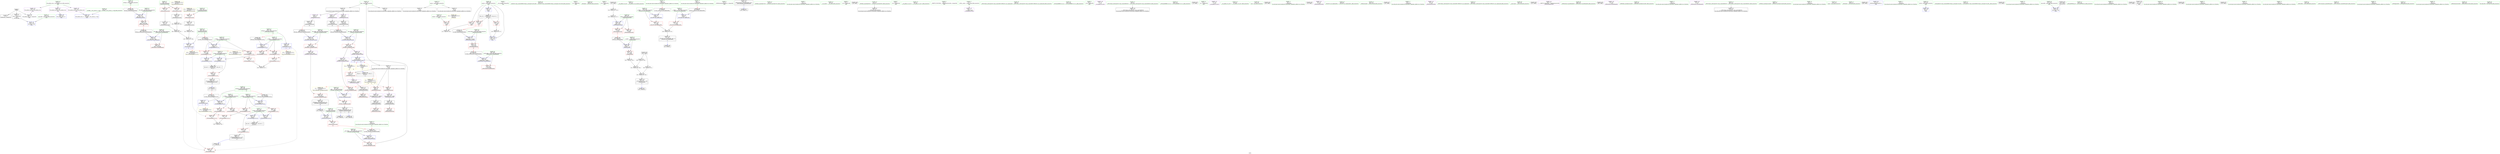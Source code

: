 digraph "SVFG" {
	label="SVFG";

	Node0x55ebca9f4400 [shape=record,color=grey,label="{NodeID: 0\nNullPtr}"];
	Node0x55ebca9f4400 -> Node0x55ebcaa02bc0[style=solid];
	Node0x55ebca9f4400 -> Node0x55ebcaa02cc0[style=solid];
	Node0x55ebca9f4400 -> Node0x55ebcaa08af0[style=solid];
	Node0x55ebcaa33e40 [shape=record,color=black,label="{NodeID: 443\n361 = PHI(196, )\n0th arg _ZN8Solution11printHeaderEi }"];
	Node0x55ebcaa33e40 -> Node0x55ebcaa03e00[style=solid];
	Node0x55ebcaa1fd00 [shape=record,color=yellow,style=double,label="{NodeID: 360\n23V_1 = ENCHI(MR_23V_0)\npts\{181 \}\nFun[_ZN8Solution5solveEi]}"];
	Node0x55ebcaa1fd00 -> Node0x55ebcaa06d20[style=dashed];
	Node0x55ebcaa1fd00 -> Node0x55ebcaa06df0[style=dashed];
	Node0x55ebcaa03100 [shape=record,color=blue,label="{NodeID: 194\n176\<--174\nthis.addr\<--this\n_ZN8Solution5solveEi\n}"];
	Node0x55ebcaa03100 -> Node0x55ebcaa06b80[style=dashed];
	Node0x55ebcaa001d0 [shape=record,color=black,label="{NodeID: 111\n263\<--262\n\<--add.ptr18\n_ZN8Solution5solveEi\n|{<s0>21}}"];
	Node0x55ebcaa001d0:s0 -> Node0x55ebcaa35550[style=solid,color=red];
	Node0x55ebca9fe140 [shape=record,color=green,label="{NodeID: 28\n8\<--11\ninputs\<--inputs_field_insensitive\nGlob }"];
	Node0x55ebca9fe140 -> Node0x55ebcaa02d90[style=solid];
	Node0x55ebca9fe140 -> Node0x55ebcaa02e90[style=solid];
	Node0x55ebcaa06430 [shape=record,color=red,label="{NodeID: 139\n248\<--16\nvtable\<--\n_ZN8Solution5solveEi\n}"];
	Node0x55ebcaa06430 -> Node0x55ebcaa05ce0[style=solid];
	Node0x55ebcaa00bb0 [shape=record,color=green,label="{NodeID: 56\n178\<--179\ncaseid.addr\<--caseid.addr_field_insensitive\n_ZN8Solution5solveEi\n}"];
	Node0x55ebcaa00bb0 -> Node0x55ebcaa06c50[style=solid];
	Node0x55ebcaa00bb0 -> Node0x55ebcaa031d0[style=solid];
	Node0x55ebcaa12e30 [shape=record,color=grey,label="{NodeID: 333\n303 = cmp(300, 302, )\n}"];
	Node0x55ebcaa07af0 [shape=record,color=red,label="{NodeID: 167\n336\<--316\n\<--retval\n_ZSt3minIdERKT_S2_S2_\n}"];
	Node0x55ebcaa07af0 -> Node0x55ebcaa05050[style=solid];
	Node0x55ebcaa024b0 [shape=record,color=green,label="{NodeID: 84\n365\<--366\ncaseid.addr\<--caseid.addr_field_insensitive\n_ZN8Solution11printHeaderEi\n}"];
	Node0x55ebcaa024b0 -> Node0x55ebcaa08240[style=solid];
	Node0x55ebcaa024b0 -> Node0x55ebcaa03ed0[style=solid];
	Node0x55ebca9fc040 [shape=record,color=green,label="{NodeID: 1\n7\<--1\n__dso_handle\<--dummyObj\nGlob }"];
	Node0x55ebcaa33fb0 [shape=record,color=black,label="{NodeID: 444\n362 = PHI(244, )\n1st arg _ZN8Solution11printHeaderEi }"];
	Node0x55ebcaa33fb0 -> Node0x55ebcaa03ed0[style=solid];
	Node0x55ebcaa1fde0 [shape=record,color=yellow,style=double,label="{NodeID: 361\n25V_1 = ENCHI(MR_25V_0)\npts\{183 \}\nFun[_ZN8Solution5solveEi]}"];
	Node0x55ebcaa1fde0 -> Node0x55ebcaa06ec0[style=dashed];
	Node0x55ebcaa031d0 [shape=record,color=blue,label="{NodeID: 195\n178\<--175\ncaseid.addr\<--caseid\n_ZN8Solution5solveEi\n}"];
	Node0x55ebcaa031d0 -> Node0x55ebcaa06c50[style=dashed];
	Node0x55ebcaa002a0 [shape=record,color=black,label="{NodeID: 112\n279\<--278\n\<--vbase.offset.ptr23\n_ZN8Solution5solveEi\n}"];
	Node0x55ebcaa002a0 -> Node0x55ebcaa07470[style=solid];
	Node0x55ebca9fe240 [shape=record,color=green,label="{NodeID: 29\n14\<--18\nlogs\<--logs_field_insensitive\nGlob }"];
	Node0x55ebca9fe240 -> Node0x55ebca9ff480[style=solid];
	Node0x55ebca9fe240 -> Node0x55ebca9ff580[style=solid];
	Node0x55ebca9fe240 -> Node0x55ebca9ff680[style=solid];
	Node0x55ebcaa06500 [shape=record,color=red,label="{NodeID: 140\n258\<--16\nvtable15\<--\n_ZN8Solution5solveEi\n}"];
	Node0x55ebcaa06500 -> Node0x55ebcaa05db0[style=solid];
	Node0x55ebcaa00c80 [shape=record,color=green,label="{NodeID: 57\n180\<--181\nV\<--V_field_insensitive\n_ZN8Solution5solveEi\n}"];
	Node0x55ebcaa00c80 -> Node0x55ebcaa06d20[style=solid];
	Node0x55ebcaa00c80 -> Node0x55ebcaa06df0[style=solid];
	Node0x55ebcaa12fb0 [shape=record,color=grey,label="{NodeID: 334\n151 = cmp(149, 150, )\n}"];
	Node0x55ebcaa07bc0 [shape=record,color=red,label="{NodeID: 168\n326\<--318\n\<--__a.addr\n_ZSt3minIdERKT_S2_S2_\n}"];
	Node0x55ebcaa07bc0 -> Node0x55ebcaa07fd0[style=solid];
	Node0x55ebcaa02580 [shape=record,color=green,label="{NodeID: 85\n372\<--373\n_ZStlsISt11char_traitsIcEERSt13basic_ostreamIcT_ES5_PKc\<--_ZStlsISt11char_traitsIcEERSt13basic_ostreamIcT_ES5_PKc_field_insensitive\n}"];
	Node0x55ebca9fc0d0 [shape=record,color=green,label="{NodeID: 2\n12\<--1\n.str\<--dummyObj\nGlob }"];
	Node0x55ebcaa340f0 [shape=record,color=black,label="{NodeID: 445\n382 = PHI(253, )\n0th arg _ZNKSt8ios_base9precisionEv }"];
	Node0x55ebcaa340f0 -> Node0x55ebcaa0b050[style=solid];
	Node0x55ebcaa032a0 [shape=record,color=blue,label="{NodeID: 196\n184\<--209\ns\<--div\n_ZN8Solution5solveEi\n|{|<s1>14|<s2>15}}"];
	Node0x55ebcaa032a0 -> Node0x55ebcaa07200[style=dashed];
	Node0x55ebcaa032a0:s1 -> Node0x55ebcaa206d0[style=dashed,color=red];
	Node0x55ebcaa032a0:s2 -> Node0x55ebcaa1e6e0[style=dashed,color=red];
	Node0x55ebcaa00370 [shape=record,color=black,label="{NodeID: 113\n282\<--281\n\<--add.ptr25\n_ZN8Solution5solveEi\n|{<s0>24}}"];
	Node0x55ebcaa00370:s0 -> Node0x55ebcaa35550[style=solid,color=red];
	Node0x55ebca9fe340 [shape=record,color=green,label="{NodeID: 30\n33\<--37\nllvm.global_ctors\<--llvm.global_ctors_field_insensitive\nGlob }"];
	Node0x55ebca9fe340 -> Node0x55ebcaa05a10[style=solid];
	Node0x55ebca9fe340 -> Node0x55ebcaa05ae0[style=solid];
	Node0x55ebca9fe340 -> Node0x55ebcaa05be0[style=solid];
	Node0x55ebcaa065d0 [shape=record,color=red,label="{NodeID: 141\n277\<--16\nvtable22\<--\n_ZN8Solution5solveEi\n}"];
	Node0x55ebcaa065d0 -> Node0x55ebcaa05e80[style=solid];
	Node0x55ebcaa00d50 [shape=record,color=green,label="{NodeID: 58\n182\<--183\nD\<--D_field_insensitive\n_ZN8Solution5solveEi\n}"];
	Node0x55ebcaa00d50 -> Node0x55ebcaa06ec0[style=solid];
	Node0x55ebcaa1c330 [shape=record,color=black,label="{NodeID: 335\nMR_38V_3 = PHI(MR_38V_4, MR_38V_2, )\npts\{292 \}\n}"];
	Node0x55ebcaa1c330 -> Node0x55ebcaa07540[style=dashed];
	Node0x55ebcaa07c90 [shape=record,color=red,label="{NodeID: 169\n333\<--318\n\<--__a.addr\n_ZSt3minIdERKT_S2_S2_\n}"];
	Node0x55ebcaa07c90 -> Node0x55ebcaa03c60[style=solid];
	Node0x55ebcaa02680 [shape=record,color=green,label="{NodeID: 86\n376\<--377\n_ZNSolsEi\<--_ZNSolsEi_field_insensitive\n}"];
	Node0x55ebca9fc380 [shape=record,color=green,label="{NodeID: 3\n19\<--1\n.str.3\<--dummyObj\nGlob }"];
	Node0x55ebcaa34230 [shape=record,color=black,label="{NodeID: 446\n339 = PHI(229, )\n0th arg _ZSt8isnormald }"];
	Node0x55ebcaa34230 -> Node0x55ebcaa03d30[style=solid];
	Node0x55ebcaa03370 [shape=record,color=blue,label="{NodeID: 197\n188\<--212\nref.tmp\<--\n_ZN8Solution5solveEi\n|{|<s1>15}}"];
	Node0x55ebcaa03370 -> Node0x55ebcaa07200[style=dashed];
	Node0x55ebcaa03370:s1 -> Node0x55ebcaa1e330[style=dashed,color=red];
	Node0x55ebcaa04f80 [shape=record,color=black,label="{NodeID: 114\n288\<--311\n_ZSt3maxIdERKT_S2_S2__ret\<--\n_ZSt3maxIdERKT_S2_S2_\n|{<s0>15}}"];
	Node0x55ebcaa04f80:s0 -> Node0x55ebcaa34da0[style=solid,color=blue];
	Node0x55ebca9fe440 [shape=record,color=green,label="{NodeID: 31\n38\<--39\n__cxx_global_var_init\<--__cxx_global_var_init_field_insensitive\n}"];
	Node0x55ebcaa066a0 [shape=record,color=red,label="{NodeID: 142\n104\<--98\n\<--__a.addr\n_ZStorSt13_Ios_OpenmodeS_\n}"];
	Node0x55ebcaa066a0 -> Node0x55ebcaa126b0[style=solid];
	Node0x55ebcaa00e20 [shape=record,color=green,label="{NodeID: 59\n184\<--185\ns\<--s_field_insensitive\n_ZN8Solution5solveEi\n|{|<s1>14}}"];
	Node0x55ebcaa00e20 -> Node0x55ebcaa032a0[style=solid];
	Node0x55ebcaa00e20:s1 -> Node0x55ebcaa359f0[style=solid,color=red];
	Node0x55ebcaa1c830 [shape=record,color=black,label="{NodeID: 336\nMR_48V_3 = PHI(MR_48V_4, MR_48V_2, )\npts\{317 \}\n}"];
	Node0x55ebcaa1c830 -> Node0x55ebcaa07af0[style=dashed];
	Node0x55ebcaa07d60 [shape=record,color=red,label="{NodeID: 170\n324\<--320\n\<--__b.addr\n_ZSt3minIdERKT_S2_S2_\n}"];
	Node0x55ebcaa07d60 -> Node0x55ebcaa07f00[style=solid];
	Node0x55ebcaa02780 [shape=record,color=green,label="{NodeID: 87\n383\<--384\nthis.addr\<--this.addr_field_insensitive\n_ZNKSt8ios_base9precisionEv\n}"];
	Node0x55ebcaa02780 -> Node0x55ebcaa08310[style=solid];
	Node0x55ebcaa02780 -> Node0x55ebcaa0b050[style=solid];
	Node0x55ebca9fc410 [shape=record,color=green,label="{NodeID: 4\n21\<--1\n_ZZN8Solution5solveEiE1G\<--dummyObj\nGlob }"];
	Node0x55ebcaa34760 [shape=record,color=black,label="{NodeID: 447\n139 = PHI(170, )\n}"];
	Node0x55ebcaa03440 [shape=record,color=blue,label="{NodeID: 198\n190\<--205\nref.tmp7\<--\n_ZN8Solution5solveEi\n|{|<s1>14|<s2>15}}"];
	Node0x55ebcaa03440 -> Node0x55ebcaa07200[style=dashed];
	Node0x55ebcaa03440:s1 -> Node0x55ebcaa207e0[style=dashed,color=red];
	Node0x55ebcaa03440:s2 -> Node0x55ebcaa1e6e0[style=dashed,color=red];
	Node0x55ebcaa05050 [shape=record,color=black,label="{NodeID: 115\n313\<--336\n_ZSt3minIdERKT_S2_S2__ret\<--\n_ZSt3minIdERKT_S2_S2_\n|{<s0>14}}"];
	Node0x55ebcaa05050:s0 -> Node0x55ebcaa34ba0[style=solid,color=blue];
	Node0x55ebca9fe540 [shape=record,color=green,label="{NodeID: 32\n42\<--43\n_ZNSt8ios_base4InitC1Ev\<--_ZNSt8ios_base4InitC1Ev_field_insensitive\n}"];
	Node0x55ebcaa06770 [shape=record,color=red,label="{NodeID: 143\n105\<--100\n\<--__b.addr\n_ZStorSt13_Ios_OpenmodeS_\n}"];
	Node0x55ebcaa06770 -> Node0x55ebcaa126b0[style=solid];
	Node0x55ebcaa00ef0 [shape=record,color=green,label="{NodeID: 60\n186\<--187\ntheta\<--theta_field_insensitive\n_ZN8Solution5solveEi\n}"];
	Node0x55ebcaa00ef0 -> Node0x55ebcaa06f90[style=solid];
	Node0x55ebcaa00ef0 -> Node0x55ebcaa07060[style=solid];
	Node0x55ebcaa00ef0 -> Node0x55ebcaa03510[style=solid];
	Node0x55ebcaa1cd30 [shape=record,color=black,label="{NodeID: 337\nMR_16V_3 = PHI(MR_16V_4, MR_16V_2, )\npts\{129 \}\n}"];
	Node0x55ebcaa1cd30 -> Node0x55ebcaa06910[style=dashed];
	Node0x55ebcaa1cd30 -> Node0x55ebcaa069e0[style=dashed];
	Node0x55ebcaa1cd30 -> Node0x55ebcaa06ab0[style=dashed];
	Node0x55ebcaa1cd30 -> Node0x55ebcaa03030[style=dashed];
	Node0x55ebcaa07e30 [shape=record,color=red,label="{NodeID: 171\n330\<--320\n\<--__b.addr\n_ZSt3minIdERKT_S2_S2_\n}"];
	Node0x55ebcaa07e30 -> Node0x55ebcaa03b90[style=solid];
	Node0x55ebcaa02850 [shape=record,color=green,label="{NodeID: 88\n393\<--394\nthis.addr\<--this.addr_field_insensitive\n_ZNSt8ios_base9precisionEl\n}"];
	Node0x55ebcaa02850 -> Node0x55ebcaa084b0[style=solid];
	Node0x55ebcaa02850 -> Node0x55ebcaa0b120[style=solid];
	Node0x55ebca9fc4a0 [shape=record,color=green,label="{NodeID: 5\n22\<--1\n\<--dummyObj\nCan only get source location for instruction, argument, global var or function.}"];
	Node0x55ebcaa34990 [shape=record,color=black,label="{NodeID: 448\n82 = PHI(95, )\n}"];
	Node0x55ebcaa03510 [shape=record,color=blue,label="{NodeID: 199\n186\<--226\ntheta\<--div12\n_ZN8Solution5solveEi\n}"];
	Node0x55ebcaa03510 -> Node0x55ebcaa06f90[style=dashed];
	Node0x55ebcaa03510 -> Node0x55ebcaa07060[style=dashed];
	Node0x55ebcaa05120 [shape=record,color=black,label="{NodeID: 116\n338\<--353\n_ZSt8isnormald_ret\<--and1\n_ZSt8isnormald\n|{<s0>17}}"];
	Node0x55ebcaa05120:s0 -> Node0x55ebcaa34f80[style=solid,color=blue];
	Node0x55ebca9fe640 [shape=record,color=green,label="{NodeID: 33\n48\<--49\n__cxa_atexit\<--__cxa_atexit_field_insensitive\n}"];
	Node0x55ebcaa06840 [shape=record,color=red,label="{NodeID: 144\n150\<--126\n\<--totalQ\nmain\n}"];
	Node0x55ebcaa06840 -> Node0x55ebcaa12fb0[style=solid];
	Node0x55ebcaa00fc0 [shape=record,color=green,label="{NodeID: 61\n188\<--189\nref.tmp\<--ref.tmp_field_insensitive\n_ZN8Solution5solveEi\n|{|<s1>15}}"];
	Node0x55ebcaa00fc0 -> Node0x55ebcaa03370[style=solid];
	Node0x55ebcaa00fc0:s1 -> Node0x55ebcaa33af0[style=solid,color=red];
	Node0x55ebcaa1d230 [shape=record,color=black,label="{NodeID: 338\nMR_6V_2 = PHI(MR_6V_3, MR_6V_1, )\npts\{18 \}\n|{<s0>11}}"];
	Node0x55ebcaa1d230:s0 -> Node0x55ebcaa1fa30[style=dashed,color=red];
	Node0x55ebcaa07f00 [shape=record,color=red,label="{NodeID: 172\n325\<--324\n\<--\n_ZSt3minIdERKT_S2_S2_\n}"];
	Node0x55ebcaa07f00 -> Node0x55ebcaa12b30[style=solid];
	Node0x55ebcaa02920 [shape=record,color=green,label="{NodeID: 89\n395\<--396\n__prec.addr\<--__prec.addr_field_insensitive\n_ZNSt8ios_base9precisionEl\n}"];
	Node0x55ebcaa02920 -> Node0x55ebcaa08580[style=solid];
	Node0x55ebcaa02920 -> Node0x55ebcaa0b1f0[style=solid];
	Node0x55ebca9fc530 [shape=record,color=green,label="{NodeID: 6\n23\<--1\n.str.4\<--dummyObj\nGlob }"];
	Node0x55ebcaa34ad0 [shape=record,color=black,label="{NodeID: 449\n68 = PHI()\n}"];
	Node0x55ebcaa035e0 [shape=record,color=blue,label="{NodeID: 200\n192\<--254\np\<--call14\n_ZN8Solution5solveEi\n}"];
	Node0x55ebcaa035e0 -> Node0x55ebcaa07130[style=dashed];
	Node0x55ebcaa051f0 [shape=record,color=black,label="{NodeID: 117\n381\<--388\n_ZNKSt8ios_base9precisionEv_ret\<--\n_ZNKSt8ios_base9precisionEv\n|{<s0>20}}"];
	Node0x55ebcaa051f0:s0 -> Node0x55ebcaa32fb0[style=solid,color=blue];
	Node0x55ebca9fe740 [shape=record,color=green,label="{NodeID: 34\n47\<--53\n_ZNSt8ios_base4InitD1Ev\<--_ZNSt8ios_base4InitD1Ev_field_insensitive\n}"];
	Node0x55ebca9fe740 -> Node0x55ebca9ff780[style=solid];
	Node0x55ebcaa06910 [shape=record,color=red,label="{NodeID: 145\n149\<--128\n\<--caseid\nmain\n}"];
	Node0x55ebcaa06910 -> Node0x55ebcaa12fb0[style=solid];
	Node0x55ebcaa01090 [shape=record,color=green,label="{NodeID: 62\n190\<--191\nref.tmp7\<--ref.tmp7_field_insensitive\n_ZN8Solution5solveEi\n|{|<s1>14}}"];
	Node0x55ebcaa01090 -> Node0x55ebcaa03440[style=solid];
	Node0x55ebcaa01090:s1 -> Node0x55ebcaa358e0[style=solid,color=red];
	Node0x55ebcaa26290 [shape=record,color=yellow,style=double,label="{NodeID: 422\n6V_3 = CSCHI(MR_6V_2)\npts\{18 \}\nCS[]|{<s0>11}}"];
	Node0x55ebcaa26290:s0 -> Node0x55ebcaa1d230[style=dashed,color=blue];
	Node0x55ebcaa07fd0 [shape=record,color=red,label="{NodeID: 173\n327\<--326\n\<--\n_ZSt3minIdERKT_S2_S2_\n}"];
	Node0x55ebcaa07fd0 -> Node0x55ebcaa12b30[style=solid];
	Node0x55ebcaa029f0 [shape=record,color=green,label="{NodeID: 90\n397\<--398\n__old\<--__old_field_insensitive\n_ZNSt8ios_base9precisionEl\n}"];
	Node0x55ebcaa029f0 -> Node0x55ebcaa08650[style=solid];
	Node0x55ebcaa029f0 -> Node0x55ebcaa0b2c0[style=solid];
	Node0x55ebca9fcd70 [shape=record,color=green,label="{NodeID: 7\n25\<--1\n.str.5\<--dummyObj\nGlob }"];
	Node0x55ebcaa34ba0 [shape=record,color=black,label="{NodeID: 450\n214 = PHI(313, )\n|{<s0>15}}"];
	Node0x55ebcaa34ba0:s0 -> Node0x55ebcaa33c30[style=solid,color=red];
	Node0x55ebcaa036b0 [shape=record,color=blue,label="{NodeID: 201\n293\<--289\n__a.addr\<--__a\n_ZSt3maxIdERKT_S2_S2_\n}"];
	Node0x55ebcaa036b0 -> Node0x55ebcaa07610[style=dashed];
	Node0x55ebcaa036b0 -> Node0x55ebcaa076e0[style=dashed];
	Node0x55ebcaa052c0 [shape=record,color=black,label="{NodeID: 118\n390\<--408\n_ZNSt8ios_base9precisionEl_ret\<--\n_ZNSt8ios_base9precisionEl\n|{<s0>21|<s1>24}}"];
	Node0x55ebcaa052c0:s0 -> Node0x55ebcaa33170[style=solid,color=blue];
	Node0x55ebcaa052c0:s1 -> Node0x55ebcaa35160[style=solid,color=blue];
	Node0x55ebca9fe840 [shape=record,color=green,label="{NodeID: 35\n60\<--61\n__cxx_global_var_init.1\<--__cxx_global_var_init.1_field_insensitive\n}"];
	Node0x55ebcaa069e0 [shape=record,color=red,label="{NodeID: 146\n153\<--128\n\<--caseid\nmain\n|{<s0>11}}"];
	Node0x55ebcaa069e0:s0 -> Node0x55ebcaa35410[style=solid,color=red];
	Node0x55ebcaa01160 [shape=record,color=green,label="{NodeID: 63\n192\<--193\np\<--p_field_insensitive\n_ZN8Solution5solveEi\n}"];
	Node0x55ebcaa01160 -> Node0x55ebcaa07130[style=solid];
	Node0x55ebcaa01160 -> Node0x55ebcaa035e0[style=solid];
	Node0x55ebcaa080a0 [shape=record,color=red,label="{NodeID: 174\n343\<--340\n\<--__x.addr\n_ZSt8isnormald\n}"];
	Node0x55ebcaa080a0 -> Node0x55ebcaa12cb0[style=solid];
	Node0x55ebcaa02ac0 [shape=record,color=green,label="{NodeID: 91\n35\<--426\n_GLOBAL__sub_I_Jiyuan_1_0.cpp\<--_GLOBAL__sub_I_Jiyuan_1_0.cpp_field_insensitive\n}"];
	Node0x55ebcaa02ac0 -> Node0x55ebcaa089f0[style=solid];
	Node0x55ebca9fce00 [shape=record,color=green,label="{NodeID: 8\n27\<--1\n__PRETTY_FUNCTION__._ZN8Solution5solveEi\<--dummyObj\nGlob }"];
	Node0x55ebcaa34da0 [shape=record,color=black,label="{NodeID: 451\n217 = PHI(288, )\n}"];
	Node0x55ebcaa34da0 -> Node0x55ebcaa07200[style=solid];
	Node0x55ebcaa03780 [shape=record,color=blue,label="{NodeID: 202\n295\<--290\n__b.addr\<--__b\n_ZSt3maxIdERKT_S2_S2_\n}"];
	Node0x55ebcaa03780 -> Node0x55ebcaa077b0[style=dashed];
	Node0x55ebcaa03780 -> Node0x55ebcaa07880[style=dashed];
	Node0x55ebcaa05390 [shape=record,color=purple,label="{NodeID: 119\n44\<--4\n\<--_ZStL8__ioinit\n__cxx_global_var_init\n}"];
	Node0x55ebca9fe940 [shape=record,color=green,label="{NodeID: 36\n66\<--67\n_ZNSt14basic_ifstreamIcSt11char_traitsIcEEC1EPKcSt13_Ios_Openmode\<--_ZNSt14basic_ifstreamIcSt11char_traitsIcEEC1EPKcSt13_Ios_Openmode_field_insensitive\n}"];
	Node0x55ebcaa06ab0 [shape=record,color=red,label="{NodeID: 147\n158\<--128\n\<--caseid\nmain\n}"];
	Node0x55ebcaa06ab0 -> Node0x55ebcaa11db0[style=solid];
	Node0x55ebcaa01230 [shape=record,color=green,label="{NodeID: 64\n215\<--216\n_ZSt3minIdERKT_S2_S2_\<--_ZSt3minIdERKT_S2_S2__field_insensitive\n}"];
	Node0x55ebcaa26550 [shape=record,color=yellow,style=double,label="{NodeID: 424\n6V_2 = CSCHI(MR_6V_1)\npts\{18 \}\nCS[]|{|<s1>24|<s2>24}}"];
	Node0x55ebcaa26550 -> Node0x55ebcaa065d0[style=dashed];
	Node0x55ebcaa26550:s1 -> Node0x55ebcaa08720[style=dashed,color=red];
	Node0x55ebcaa26550:s2 -> Node0x55ebcaa0b390[style=dashed,color=red];
	Node0x55ebcaa1e330 [shape=record,color=yellow,style=double,label="{NodeID: 341\n31V_1 = ENCHI(MR_31V_0)\npts\{189 \}\nFun[_ZSt3maxIdERKT_S2_S2_]}"];
	Node0x55ebcaa1e330 -> Node0x55ebcaa07950[style=dashed];
	Node0x55ebcaa08170 [shape=record,color=red,label="{NodeID: 175\n369\<--363\nthis1\<--this.addr\n_ZN8Solution11printHeaderEi\n}"];
	Node0x55ebcaa02bc0 [shape=record,color=black,label="{NodeID: 92\n2\<--3\ndummyVal\<--dummyVal\n}"];
	Node0x55ebca9fce90 [shape=record,color=green,label="{NodeID: 9\n29\<--1\n.str.6\<--dummyObj\nGlob }"];
	Node0x55ebcaa34eb0 [shape=record,color=black,label="{NodeID: 452\n221 = PHI()\n}"];
	Node0x55ebcaa34eb0 -> Node0x55ebcaa123b0[style=solid];
	Node0x55ebcaa03850 [shape=record,color=blue,label="{NodeID: 203\n291\<--305\nretval\<--\n_ZSt3maxIdERKT_S2_S2_\n}"];
	Node0x55ebcaa03850 -> Node0x55ebcaa1c330[style=dashed];
	Node0x55ebcaa05460 [shape=record,color=purple,label="{NodeID: 120\n63\<--12\n\<--.str\n__cxx_global_var_init.1\n}"];
	Node0x55ebca9fea40 [shape=record,color=green,label="{NodeID: 37\n70\<--76\n_ZNSt14basic_ifstreamIcSt11char_traitsIcEED1Ev\<--_ZNSt14basic_ifstreamIcSt11char_traitsIcEED1Ev_field_insensitive\n}"];
	Node0x55ebca9fea40 -> Node0x55ebca9ff880[style=solid];
	Node0x55ebcaa06b80 [shape=record,color=red,label="{NodeID: 148\n196\<--176\nthis1\<--this.addr\n_ZN8Solution5solveEi\n|{<s0>19}}"];
	Node0x55ebcaa06b80:s0 -> Node0x55ebcaa33e40[style=solid,color=red];
	Node0x55ebcaa01330 [shape=record,color=green,label="{NodeID: 65\n218\<--219\n_ZSt3maxIdERKT_S2_S2_\<--_ZSt3maxIdERKT_S2_S2__field_insensitive\n}"];
	Node0x55ebcaa30eb0 [shape=record,color=black,label="{NodeID: 425\n91 = PHI()\n}"];
	Node0x55ebcaa08240 [shape=record,color=red,label="{NodeID: 176\n374\<--365\n\<--caseid.addr\n_ZN8Solution11printHeaderEi\n}"];
	Node0x55ebcaa02cc0 [shape=record,color=black,label="{NodeID: 93\n119\<--3\nargv\<--dummyVal\nmain\n1st arg main }"];
	Node0x55ebcaa02cc0 -> Node0x55ebcaa08f30[style=solid];
	Node0x55ebca9fcf20 [shape=record,color=green,label="{NodeID: 10\n31\<--1\n.str.7\<--dummyObj\nGlob }"];
	Node0x55ebcaa34f80 [shape=record,color=black,label="{NodeID: 453\n230 = PHI(338, )\n}"];
	Node0x55ebcaa03920 [shape=record,color=blue,label="{NodeID: 204\n291\<--308\nretval\<--\n_ZSt3maxIdERKT_S2_S2_\n}"];
	Node0x55ebcaa03920 -> Node0x55ebcaa1c330[style=dashed];
	Node0x55ebcaa05530 [shape=record,color=purple,label="{NodeID: 121\n87\<--19\n\<--.str.3\n__cxx_global_var_init.2\n}"];
	Node0x55ebca9feb40 [shape=record,color=green,label="{NodeID: 38\n79\<--80\n__cxx_global_var_init.2\<--__cxx_global_var_init.2_field_insensitive\n}"];
	Node0x55ebcaa06c50 [shape=record,color=red,label="{NodeID: 149\n244\<--178\n\<--caseid.addr\n_ZN8Solution5solveEi\n|{<s0>19}}"];
	Node0x55ebcaa06c50:s0 -> Node0x55ebcaa33fb0[style=solid,color=red];
	Node0x55ebcaa01430 [shape=record,color=green,label="{NodeID: 66\n222\<--223\nasin\<--asin_field_insensitive\n}"];
	Node0x55ebcaa32bb0 [shape=record,color=black,label="{NodeID: 426\n136 = PHI()\n}"];
	Node0x55ebcaa08310 [shape=record,color=red,label="{NodeID: 177\n386\<--383\nthis1\<--this.addr\n_ZNKSt8ios_base9precisionEv\n}"];
	Node0x55ebcaa08310 -> Node0x55ebcaa05f50[style=solid];
	Node0x55ebcaa02d90 [shape=record,color=black,label="{NodeID: 94\n9\<--8\n\<--inputs\nCan only get source location for instruction, argument, global var or function.}"];
	Node0x55ebca9fd020 [shape=record,color=green,label="{NodeID: 11\n34\<--1\n\<--dummyObj\nCan only get source location for instruction, argument, global var or function.}"];
	Node0x55ebcaa35090 [shape=record,color=black,label="{NodeID: 454\n45 = PHI()\n}"];
	Node0x55ebcaa206d0 [shape=record,color=yellow,style=double,label="{NodeID: 371\n27V_1 = ENCHI(MR_27V_0)\npts\{185 \}\nFun[_ZSt3minIdERKT_S2_S2_]}"];
	Node0x55ebcaa206d0 -> Node0x55ebcaa07f00[style=dashed];
	Node0x55ebcaa039f0 [shape=record,color=blue,label="{NodeID: 205\n318\<--314\n__a.addr\<--__a\n_ZSt3minIdERKT_S2_S2_\n}"];
	Node0x55ebcaa039f0 -> Node0x55ebcaa07bc0[style=dashed];
	Node0x55ebcaa039f0 -> Node0x55ebcaa07c90[style=dashed];
	Node0x55ebcaa05600 [shape=record,color=purple,label="{NodeID: 122\n235\<--23\n\<--.str.4\n_ZN8Solution5solveEi\n}"];
	Node0x55ebca9fec40 [shape=record,color=green,label="{NodeID: 39\n85\<--86\n_ZStorSt13_Ios_OpenmodeS_\<--_ZStorSt13_Ios_OpenmodeS__field_insensitive\n}"];
	Node0x55ebcaa06d20 [shape=record,color=red,label="{NodeID: 150\n202\<--180\n\<--V\n_ZN8Solution5solveEi\n}"];
	Node0x55ebcaa06d20 -> Node0x55ebca9ffdc0[style=solid];
	Node0x55ebcaa01530 [shape=record,color=green,label="{NodeID: 67\n231\<--232\n_ZSt8isnormald\<--_ZSt8isnormald_field_insensitive\n}"];
	Node0x55ebcaa32c80 [shape=record,color=black,label="{NodeID: 427\n142 = PHI()\n}"];
	Node0x55ebcaa083e0 [shape=record,color=red,label="{NodeID: 178\n388\<--387\n\<--_M_precision\n_ZNKSt8ios_base9precisionEv\n}"];
	Node0x55ebcaa083e0 -> Node0x55ebcaa051f0[style=solid];
	Node0x55ebcaa02e90 [shape=record,color=black,label="{NodeID: 95\n10\<--8\n\<--inputs\nCan only get source location for instruction, argument, global var or function.}"];
	Node0x55ebca9fd120 [shape=record,color=green,label="{NodeID: 12\n65\<--1\n\<--dummyObj\nCan only get source location for instruction, argument, global var or function.}"];
	Node0x55ebcaa35160 [shape=record,color=black,label="{NodeID: 455\n284 = PHI(390, )\n}"];
	Node0x55ebcaa207e0 [shape=record,color=yellow,style=double,label="{NodeID: 372\n33V_1 = ENCHI(MR_33V_0)\npts\{191 \}\nFun[_ZSt3minIdERKT_S2_S2_]}"];
	Node0x55ebcaa207e0 -> Node0x55ebcaa07fd0[style=dashed];
	Node0x55ebcaa03ac0 [shape=record,color=blue,label="{NodeID: 206\n320\<--315\n__b.addr\<--__b\n_ZSt3minIdERKT_S2_S2_\n}"];
	Node0x55ebcaa03ac0 -> Node0x55ebcaa07d60[style=dashed];
	Node0x55ebcaa03ac0 -> Node0x55ebcaa07e30[style=dashed];
	Node0x55ebcaa056d0 [shape=record,color=purple,label="{NodeID: 123\n236\<--25\n\<--.str.5\n_ZN8Solution5solveEi\n}"];
	Node0x55ebca9fed40 [shape=record,color=green,label="{NodeID: 40\n89\<--90\n_ZNSt14basic_ofstreamIcSt11char_traitsIcEEC1EPKcSt13_Ios_Openmode\<--_ZNSt14basic_ofstreamIcSt11char_traitsIcEEC1EPKcSt13_Ios_Openmode_field_insensitive\n}"];
	Node0x55ebcaa06df0 [shape=record,color=red,label="{NodeID: 151\n206\<--180\n\<--V\n_ZN8Solution5solveEi\n}"];
	Node0x55ebcaa06df0 -> Node0x55ebca9ffe90[style=solid];
	Node0x55ebcaa01630 [shape=record,color=green,label="{NodeID: 68\n240\<--241\n__assert_fail\<--__assert_fail_field_insensitive\n}"];
	Node0x55ebcaa32d80 [shape=record,color=black,label="{NodeID: 428\n197 = PHI()\n}"];
	Node0x55ebcaa1e6e0 [shape=record,color=yellow,style=double,label="{NodeID: 345\n44V_1 = ENCHI(MR_44V_0)\npts\{185 191 \}\nFun[_ZSt3maxIdERKT_S2_S2_]}"];
	Node0x55ebcaa1e6e0 -> Node0x55ebcaa07a20[style=dashed];
	Node0x55ebcaa084b0 [shape=record,color=red,label="{NodeID: 179\n401\<--393\nthis1\<--this.addr\n_ZNSt8ios_base9precisionEl\n}"];
	Node0x55ebcaa084b0 -> Node0x55ebcaa06020[style=solid];
	Node0x55ebcaa084b0 -> Node0x55ebcaa060f0[style=solid];
	Node0x55ebca9ff480 [shape=record,color=black,label="{NodeID: 96\n15\<--14\n\<--logs\nCan only get source location for instruction, argument, global var or function.}"];
	Node0x55ebca9fd270 [shape=record,color=green,label="{NodeID: 13\n83\<--1\n\<--dummyObj\nCan only get source location for instruction, argument, global var or function.|{<s0>5}}"];
	Node0x55ebca9fd270:s0 -> Node0x55ebcaa337e0[style=solid,color=red];
	Node0x55ebcaa35270 [shape=record,color=black,label="{NodeID: 456\n174 = PHI(130, )\n0th arg _ZN8Solution5solveEi }"];
	Node0x55ebcaa35270 -> Node0x55ebcaa03100[style=solid];
	Node0x55ebcaa03b90 [shape=record,color=blue,label="{NodeID: 207\n316\<--330\nretval\<--\n_ZSt3minIdERKT_S2_S2_\n}"];
	Node0x55ebcaa03b90 -> Node0x55ebcaa1c830[style=dashed];
	Node0x55ebcaa057a0 [shape=record,color=purple,label="{NodeID: 124\n237\<--27\n\<--__PRETTY_FUNCTION__._ZN8Solution5solveEi\n_ZN8Solution5solveEi\n}"];
	Node0x55ebca9fee40 [shape=record,color=green,label="{NodeID: 41\n98\<--99\n__a.addr\<--__a.addr_field_insensitive\n_ZStorSt13_Ios_OpenmodeS_\n}"];
	Node0x55ebca9fee40 -> Node0x55ebcaa066a0[style=solid];
	Node0x55ebca9fee40 -> Node0x55ebcaa08bf0[style=solid];
	Node0x55ebcaa06ec0 [shape=record,color=red,label="{NodeID: 152\n199\<--182\n\<--D\n_ZN8Solution5solveEi\n}"];
	Node0x55ebcaa06ec0 -> Node0x55ebca9ffcf0[style=solid];
	Node0x55ebcaa01730 [shape=record,color=green,label="{NodeID: 69\n246\<--247\n_ZN8Solution11printHeaderEi\<--_ZN8Solution11printHeaderEi_field_insensitive\n}"];
	Node0x55ebcaa32ee0 [shape=record,color=black,label="{NodeID: 429\n198 = PHI()\n}"];
	Node0x55ebcaa08580 [shape=record,color=red,label="{NodeID: 180\n405\<--395\n\<--__prec.addr\n_ZNSt8ios_base9precisionEl\n}"];
	Node0x55ebcaa08580 -> Node0x55ebcaa0b390[style=solid];
	Node0x55ebca9ff580 [shape=record,color=black,label="{NodeID: 97\n16\<--14\n\<--logs\nCan only get source location for instruction, argument, global var or function.}"];
	Node0x55ebca9ff580 -> Node0x55ebcaa06430[style=solid];
	Node0x55ebca9ff580 -> Node0x55ebcaa06500[style=solid];
	Node0x55ebca9ff580 -> Node0x55ebcaa065d0[style=solid];
	Node0x55ebca9fd340 [shape=record,color=green,label="{NodeID: 14\n84\<--1\n\<--dummyObj\nCan only get source location for instruction, argument, global var or function.|{<s0>5}}"];
	Node0x55ebca9fd340:s0 -> Node0x55ebcaa339b0[style=solid,color=red];
	Node0x55ebcaa35410 [shape=record,color=black,label="{NodeID: 457\n175 = PHI(153, )\n1st arg _ZN8Solution5solveEi }"];
	Node0x55ebcaa35410 -> Node0x55ebcaa031d0[style=solid];
	Node0x55ebcaa03c60 [shape=record,color=blue,label="{NodeID: 208\n316\<--333\nretval\<--\n_ZSt3minIdERKT_S2_S2_\n}"];
	Node0x55ebcaa03c60 -> Node0x55ebcaa1c830[style=dashed];
	Node0x55ebcaa05870 [shape=record,color=purple,label="{NodeID: 125\n370\<--29\n\<--.str.6\n_ZN8Solution11printHeaderEi\n}"];
	Node0x55ebca9fef10 [shape=record,color=green,label="{NodeID: 42\n100\<--101\n__b.addr\<--__b.addr_field_insensitive\n_ZStorSt13_Ios_OpenmodeS_\n}"];
	Node0x55ebca9fef10 -> Node0x55ebcaa06770[style=solid];
	Node0x55ebca9fef10 -> Node0x55ebcaa08cc0[style=solid];
	Node0x55ebcaa11930 [shape=record,color=grey,label="{NodeID: 319\n201 = Binary(22, 200, )\n}"];
	Node0x55ebcaa11930 -> Node0x55ebcaa120b0[style=solid];
	Node0x55ebcaa06f90 [shape=record,color=red,label="{NodeID: 153\n229\<--186\n\<--theta\n_ZN8Solution5solveEi\n|{<s0>17}}"];
	Node0x55ebcaa06f90:s0 -> Node0x55ebcaa34230[style=solid,color=red];
	Node0x55ebcaa01830 [shape=record,color=green,label="{NodeID: 70\n255\<--256\n_ZNKSt8ios_base9precisionEv\<--_ZNKSt8ios_base9precisionEv_field_insensitive\n}"];
	Node0x55ebcaa32fb0 [shape=record,color=black,label="{NodeID: 430\n254 = PHI(381, )\n}"];
	Node0x55ebcaa32fb0 -> Node0x55ebcaa035e0[style=solid];
	Node0x55ebcaa08650 [shape=record,color=red,label="{NodeID: 181\n408\<--397\n\<--__old\n_ZNSt8ios_base9precisionEl\n}"];
	Node0x55ebcaa08650 -> Node0x55ebcaa052c0[style=solid];
	Node0x55ebca9ff680 [shape=record,color=black,label="{NodeID: 98\n17\<--14\n\<--logs\nCan only get source location for instruction, argument, global var or function.}"];
	Node0x55ebca9ff680 -> Node0x55ebcaa061c0[style=solid];
	Node0x55ebca9ff680 -> Node0x55ebcaa06290[style=solid];
	Node0x55ebca9ff680 -> Node0x55ebcaa06360[style=solid];
	Node0x55ebca9fd440 [shape=record,color=green,label="{NodeID: 15\n133\<--1\n\<--dummyObj\nCan only get source location for instruction, argument, global var or function.}"];
	Node0x55ebcaa35550 [shape=record,color=black,label="{NodeID: 458\n391 = PHI(263, 282, )\n0th arg _ZNSt8ios_base9precisionEl }"];
	Node0x55ebcaa35550 -> Node0x55ebcaa0b120[style=solid];
	Node0x55ebcaa03d30 [shape=record,color=blue,label="{NodeID: 209\n340\<--339\n__x.addr\<--__x\n_ZSt8isnormald\n}"];
	Node0x55ebcaa03d30 -> Node0x55ebcaa080a0[style=dashed];
	Node0x55ebcaa05940 [shape=record,color=purple,label="{NodeID: 126\n378\<--31\n\<--.str.7\n_ZN8Solution11printHeaderEi\n}"];
	Node0x55ebca9fefe0 [shape=record,color=green,label="{NodeID: 43\n93\<--112\n_ZNSt14basic_ofstreamIcSt11char_traitsIcEED1Ev\<--_ZNSt14basic_ofstreamIcSt11char_traitsIcEED1Ev_field_insensitive\n}"];
	Node0x55ebca9fefe0 -> Node0x55ebca9ff980[style=solid];
	Node0x55ebcaa11ab0 [shape=record,color=grey,label="{NodeID: 320\n353 = Binary(352, 350, )\n}"];
	Node0x55ebcaa11ab0 -> Node0x55ebcaa05120[style=solid];
	Node0x55ebcaa07060 [shape=record,color=red,label="{NodeID: 154\n268\<--186\n\<--theta\n_ZN8Solution5solveEi\n}"];
	Node0x55ebcaa01930 [shape=record,color=green,label="{NodeID: 71\n266\<--267\n_ZNSt8ios_base9precisionEl\<--_ZNSt8ios_base9precisionEl_field_insensitive\n}"];
	Node0x55ebcaa33170 [shape=record,color=black,label="{NodeID: 431\n264 = PHI(390, )\n}"];
	Node0x55ebcaa08720 [shape=record,color=red,label="{NodeID: 182\n403\<--402\n\<--_M_precision\n_ZNSt8ios_base9precisionEl\n}"];
	Node0x55ebcaa08720 -> Node0x55ebcaa0b2c0[style=solid];
	Node0x55ebca9ff780 [shape=record,color=black,label="{NodeID: 99\n46\<--47\n\<--_ZNSt8ios_base4InitD1Ev\nCan only get source location for instruction, argument, global var or function.}"];
	Node0x55ebca9fd540 [shape=record,color=green,label="{NodeID: 16\n143\<--1\n\<--dummyObj\nCan only get source location for instruction, argument, global var or function.}"];
	Node0x55ebcaa35760 [shape=record,color=black,label="{NodeID: 459\n392 = PHI(265, 283, )\n1st arg _ZNSt8ios_base9precisionEl }"];
	Node0x55ebcaa35760 -> Node0x55ebcaa0b1f0[style=solid];
	Node0x55ebcaa03e00 [shape=record,color=blue,label="{NodeID: 210\n363\<--361\nthis.addr\<--this\n_ZN8Solution11printHeaderEi\n}"];
	Node0x55ebcaa03e00 -> Node0x55ebcaa08170[style=dashed];
	Node0x55ebcaa05a10 [shape=record,color=purple,label="{NodeID: 127\n432\<--33\nllvm.global_ctors_0\<--llvm.global_ctors\nGlob }"];
	Node0x55ebcaa05a10 -> Node0x55ebcaa088f0[style=solid];
	Node0x55ebca9ff0e0 [shape=record,color=green,label="{NodeID: 44\n115\<--116\nmain\<--main_field_insensitive\n}"];
	Node0x55ebcaa11c30 [shape=record,color=grey,label="{NodeID: 321\n352 = Binary(344, 348, )\n}"];
	Node0x55ebcaa11c30 -> Node0x55ebcaa11ab0[style=solid];
	Node0x55ebcaa07130 [shape=record,color=red,label="{NodeID: 155\n283\<--192\n\<--p\n_ZN8Solution5solveEi\n|{<s0>24}}"];
	Node0x55ebcaa07130:s0 -> Node0x55ebcaa35760[style=solid,color=red];
	Node0x55ebcaa01a30 [shape=record,color=green,label="{NodeID: 72\n270\<--271\n_ZNSolsEd\<--_ZNSolsEd_field_insensitive\n}"];
	Node0x55ebcaa33240 [shape=record,color=black,label="{NodeID: 432\n269 = PHI()\n}"];
	Node0x55ebcaa087f0 [shape=record,color=blue,label="{NodeID: 183\n21\<--22\n_ZZN8Solution5solveEiE1G\<--\nGlob }"];
	Node0x55ebca9ff880 [shape=record,color=black,label="{NodeID: 100\n69\<--70\n\<--_ZNSt14basic_ifstreamIcSt11char_traitsIcEED1Ev\nCan only get source location for instruction, argument, global var or function.}"];
	Node0x55ebca9fd640 [shape=record,color=green,label="{NodeID: 17\n147\<--1\n\<--dummyObj\nCan only get source location for instruction, argument, global var or function.}"];
	Node0x55ebcaa358e0 [shape=record,color=black,label="{NodeID: 460\n314 = PHI(190, )\n0th arg _ZSt3minIdERKT_S2_S2_ }"];
	Node0x55ebcaa358e0 -> Node0x55ebcaa039f0[style=solid];
	Node0x55ebcaa03ed0 [shape=record,color=blue,label="{NodeID: 211\n365\<--362\ncaseid.addr\<--caseid\n_ZN8Solution11printHeaderEi\n}"];
	Node0x55ebcaa03ed0 -> Node0x55ebcaa08240[style=dashed];
	Node0x55ebcaa05ae0 [shape=record,color=purple,label="{NodeID: 128\n433\<--33\nllvm.global_ctors_1\<--llvm.global_ctors\nGlob }"];
	Node0x55ebcaa05ae0 -> Node0x55ebcaa089f0[style=solid];
	Node0x55ebca9ff1e0 [shape=record,color=green,label="{NodeID: 45\n120\<--121\nretval\<--retval_field_insensitive\nmain\n}"];
	Node0x55ebca9ff1e0 -> Node0x55ebcaa08d90[style=solid];
	Node0x55ebcaa11db0 [shape=record,color=grey,label="{NodeID: 322\n159 = Binary(158, 147, )\n}"];
	Node0x55ebcaa11db0 -> Node0x55ebcaa03030[style=solid];
	Node0x55ebcaa07200 [shape=record,color=red,label="{NodeID: 156\n220\<--217\n\<--call9\n_ZN8Solution5solveEi\n}"];
	Node0x55ebcaa01b30 [shape=record,color=green,label="{NodeID: 73\n273\<--274\n_ZSt4endlIcSt11char_traitsIcEERSt13basic_ostreamIT_T0_ES6_\<--_ZSt4endlIcSt11char_traitsIcEERSt13basic_ostreamIT_T0_ES6__field_insensitive\n}"];
	Node0x55ebcaa33310 [shape=record,color=black,label="{NodeID: 433\n272 = PHI()\n}"];
	Node0x55ebcaa1eb70 [shape=record,color=yellow,style=double,label="{NodeID: 350\n14V_1 = ENCHI(MR_14V_0)\npts\{127 \}\nFun[main]}"];
	Node0x55ebcaa1eb70 -> Node0x55ebcaa06840[style=dashed];
	Node0x55ebcaa088f0 [shape=record,color=blue,label="{NodeID: 184\n432\<--34\nllvm.global_ctors_0\<--\nGlob }"];
	Node0x55ebca9ff980 [shape=record,color=black,label="{NodeID: 101\n92\<--93\n\<--_ZNSt14basic_ofstreamIcSt11char_traitsIcEED1Ev\nCan only get source location for instruction, argument, global var or function.}"];
	Node0x55ebca9fd740 [shape=record,color=green,label="{NodeID: 18\n172\<--1\n\<--dummyObj\nCan only get source location for instruction, argument, global var or function.}"];
	Node0x55ebcaa359f0 [shape=record,color=black,label="{NodeID: 461\n315 = PHI(184, )\n1st arg _ZSt3minIdERKT_S2_S2_ }"];
	Node0x55ebcaa359f0 -> Node0x55ebcaa03ac0[style=solid];
	Node0x55ebcaa0b050 [shape=record,color=blue,label="{NodeID: 212\n383\<--382\nthis.addr\<--this\n_ZNKSt8ios_base9precisionEv\n}"];
	Node0x55ebcaa0b050 -> Node0x55ebcaa08310[style=dashed];
	Node0x55ebcaa05be0 [shape=record,color=purple,label="{NodeID: 129\n434\<--33\nllvm.global_ctors_2\<--llvm.global_ctors\nGlob }"];
	Node0x55ebcaa05be0 -> Node0x55ebcaa08af0[style=solid];
	Node0x55ebca9ff2b0 [shape=record,color=green,label="{NodeID: 46\n122\<--123\nargc.addr\<--argc.addr_field_insensitive\nmain\n}"];
	Node0x55ebca9ff2b0 -> Node0x55ebcaa08e60[style=solid];
	Node0x55ebcaa11f30 [shape=record,color=grey,label="{NodeID: 323\n204 = Binary(205, 203, )\n}"];
	Node0x55ebcaa11f30 -> Node0x55ebcaa12230[style=solid];
	Node0x55ebcaa072d0 [shape=record,color=red,label="{NodeID: 157\n251\<--250\nvbase.offset\<--\n_ZN8Solution5solveEi\n}"];
	Node0x55ebcaa01c30 [shape=record,color=green,label="{NodeID: 74\n275\<--276\n_ZNSolsEPFRSoS_E\<--_ZNSolsEPFRSoS_E_field_insensitive\n}"];
	Node0x55ebcaa333e0 [shape=record,color=black,label="{NodeID: 434\n345 = PHI()\n}"];
	Node0x55ebcaa333e0 -> Node0x55ebcaa12830[style=solid];
	Node0x55ebcaa333e0 -> Node0x55ebcaa129b0[style=solid];
	Node0x55ebcaa089f0 [shape=record,color=blue,label="{NodeID: 185\n433\<--35\nllvm.global_ctors_1\<--_GLOBAL__sub_I_Jiyuan_1_0.cpp\nGlob }"];
	Node0x55ebca9ffa80 [shape=record,color=black,label="{NodeID: 102\n95\<--106\n_ZStorSt13_Ios_OpenmodeS__ret\<--or\n_ZStorSt13_Ios_OpenmodeS_\n|{<s0>5}}"];
	Node0x55ebca9ffa80:s0 -> Node0x55ebcaa34990[style=solid,color=blue];
	Node0x55ebca9fd840 [shape=record,color=green,label="{NodeID: 19\n205\<--1\n\<--dummyObj\nCan only get source location for instruction, argument, global var or function.}"];
	Node0x55ebcaa0b120 [shape=record,color=blue,label="{NodeID: 213\n393\<--391\nthis.addr\<--this\n_ZNSt8ios_base9precisionEl\n}"];
	Node0x55ebcaa0b120 -> Node0x55ebcaa084b0[style=dashed];
	Node0x55ebcaa05ce0 [shape=record,color=purple,label="{NodeID: 130\n249\<--248\nvbase.offset.ptr\<--vtable\n_ZN8Solution5solveEi\n}"];
	Node0x55ebcaa05ce0 -> Node0x55ebca9fff60[style=solid];
	Node0x55ebca9ff380 [shape=record,color=green,label="{NodeID: 47\n124\<--125\nargv.addr\<--argv.addr_field_insensitive\nmain\n}"];
	Node0x55ebca9ff380 -> Node0x55ebcaa08f30[style=solid];
	Node0x55ebcaa120b0 [shape=record,color=grey,label="{NodeID: 324\n209 = Binary(201, 208, )\n}"];
	Node0x55ebcaa120b0 -> Node0x55ebcaa032a0[style=solid];
	Node0x55ebcaa073a0 [shape=record,color=red,label="{NodeID: 158\n261\<--260\nvbase.offset17\<--\n_ZN8Solution5solveEi\n}"];
	Node0x55ebcaa01d30 [shape=record,color=green,label="{NodeID: 75\n291\<--292\nretval\<--retval_field_insensitive\n_ZSt3maxIdERKT_S2_S2_\n}"];
	Node0x55ebcaa01d30 -> Node0x55ebcaa07540[style=solid];
	Node0x55ebcaa01d30 -> Node0x55ebcaa03850[style=solid];
	Node0x55ebcaa01d30 -> Node0x55ebcaa03920[style=solid];
	Node0x55ebcaa33570 [shape=record,color=black,label="{NodeID: 435\n371 = PHI()\n}"];
	Node0x55ebcaa08af0 [shape=record,color=blue, style = dotted,label="{NodeID: 186\n434\<--3\nllvm.global_ctors_2\<--dummyVal\nGlob }"];
	Node0x55ebca9ffb50 [shape=record,color=black,label="{NodeID: 103\n117\<--133\nmain_ret\<--\nmain\n}"];
	Node0x55ebca9fd940 [shape=record,color=green,label="{NodeID: 20\n212\<--1\n\<--dummyObj\nCan only get source location for instruction, argument, global var or function.}"];
	Node0x55ebcaa0b1f0 [shape=record,color=blue,label="{NodeID: 214\n395\<--392\n__prec.addr\<--__prec\n_ZNSt8ios_base9precisionEl\n}"];
	Node0x55ebcaa0b1f0 -> Node0x55ebcaa08580[style=dashed];
	Node0x55ebcaa05db0 [shape=record,color=purple,label="{NodeID: 131\n259\<--258\nvbase.offset.ptr16\<--vtable15\n_ZN8Solution5solveEi\n}"];
	Node0x55ebcaa05db0 -> Node0x55ebcaa00100[style=solid];
	Node0x55ebcaa00470 [shape=record,color=green,label="{NodeID: 48\n126\<--127\ntotalQ\<--totalQ_field_insensitive\nmain\n}"];
	Node0x55ebcaa00470 -> Node0x55ebcaa06840[style=solid];
	Node0x55ebcaa12230 [shape=record,color=grey,label="{NodeID: 325\n208 = Binary(204, 207, )\n}"];
	Node0x55ebcaa12230 -> Node0x55ebcaa120b0[style=solid];
	Node0x55ebcaa07470 [shape=record,color=red,label="{NodeID: 159\n280\<--279\nvbase.offset24\<--\n_ZN8Solution5solveEi\n}"];
	Node0x55ebcaa01e00 [shape=record,color=green,label="{NodeID: 76\n293\<--294\n__a.addr\<--__a.addr_field_insensitive\n_ZSt3maxIdERKT_S2_S2_\n}"];
	Node0x55ebcaa01e00 -> Node0x55ebcaa07610[style=solid];
	Node0x55ebcaa01e00 -> Node0x55ebcaa076e0[style=solid];
	Node0x55ebcaa01e00 -> Node0x55ebcaa036b0[style=solid];
	Node0x55ebcaa33640 [shape=record,color=black,label="{NodeID: 436\n375 = PHI()\n}"];
	Node0x55ebcaa08bf0 [shape=record,color=blue,label="{NodeID: 187\n98\<--96\n__a.addr\<--__a\n_ZStorSt13_Ios_OpenmodeS_\n}"];
	Node0x55ebcaa08bf0 -> Node0x55ebcaa066a0[style=dashed];
	Node0x55ebca9ffc20 [shape=record,color=black,label="{NodeID: 104\n170\<--172\n_ZNSt14numeric_limitsIlE3maxEv_ret\<--\n_ZNSt14numeric_limitsIlE3maxEv\n|{<s0>9}}"];
	Node0x55ebca9ffc20:s0 -> Node0x55ebcaa34760[style=solid,color=blue];
	Node0x55ebca9fda40 [shape=record,color=green,label="{NodeID: 21\n225\<--1\n\<--dummyObj\nCan only get source location for instruction, argument, global var or function.}"];
	Node0x55ebcaa0b2c0 [shape=record,color=blue,label="{NodeID: 215\n397\<--403\n__old\<--\n_ZNSt8ios_base9precisionEl\n}"];
	Node0x55ebcaa0b2c0 -> Node0x55ebcaa08650[style=dashed];
	Node0x55ebcaa05e80 [shape=record,color=purple,label="{NodeID: 132\n278\<--277\nvbase.offset.ptr23\<--vtable22\n_ZN8Solution5solveEi\n}"];
	Node0x55ebcaa05e80 -> Node0x55ebcaa002a0[style=solid];
	Node0x55ebcaa00540 [shape=record,color=green,label="{NodeID: 49\n128\<--129\ncaseid\<--caseid_field_insensitive\nmain\n}"];
	Node0x55ebcaa00540 -> Node0x55ebcaa06910[style=solid];
	Node0x55ebcaa00540 -> Node0x55ebcaa069e0[style=solid];
	Node0x55ebcaa00540 -> Node0x55ebcaa06ab0[style=solid];
	Node0x55ebcaa00540 -> Node0x55ebcaa02f60[style=solid];
	Node0x55ebcaa00540 -> Node0x55ebcaa03030[style=solid];
	Node0x55ebcaa123b0 [shape=record,color=grey,label="{NodeID: 326\n224 = Binary(221, 225, )\n}"];
	Node0x55ebcaa123b0 -> Node0x55ebcaa12530[style=solid];
	Node0x55ebcaa07540 [shape=record,color=red,label="{NodeID: 160\n311\<--291\n\<--retval\n_ZSt3maxIdERKT_S2_S2_\n}"];
	Node0x55ebcaa07540 -> Node0x55ebcaa04f80[style=solid];
	Node0x55ebcaa01ed0 [shape=record,color=green,label="{NodeID: 77\n295\<--296\n__b.addr\<--__b.addr_field_insensitive\n_ZSt3maxIdERKT_S2_S2_\n}"];
	Node0x55ebcaa01ed0 -> Node0x55ebcaa077b0[style=solid];
	Node0x55ebcaa01ed0 -> Node0x55ebcaa07880[style=solid];
	Node0x55ebcaa01ed0 -> Node0x55ebcaa03780[style=solid];
	Node0x55ebcaa33710 [shape=record,color=black,label="{NodeID: 437\n379 = PHI()\n}"];
	Node0x55ebcaa1f730 [shape=record,color=yellow,style=double,label="{NodeID: 354\n6V_1 = ENCHI(MR_6V_0)\npts\{18 \}\nFun[_ZNKSt8ios_base9precisionEv]}"];
	Node0x55ebcaa1f730 -> Node0x55ebcaa083e0[style=dashed];
	Node0x55ebcaa08cc0 [shape=record,color=blue,label="{NodeID: 188\n100\<--97\n__b.addr\<--__b\n_ZStorSt13_Ios_OpenmodeS_\n}"];
	Node0x55ebcaa08cc0 -> Node0x55ebcaa06770[style=dashed];
	Node0x55ebca9ffcf0 [shape=record,color=black,label="{NodeID: 105\n200\<--199\nconv\<--\n_ZN8Solution5solveEi\n}"];
	Node0x55ebca9ffcf0 -> Node0x55ebcaa11930[style=solid];
	Node0x55ebca9fdb40 [shape=record,color=green,label="{NodeID: 22\n227\<--1\n\<--dummyObj\nCan only get source location for instruction, argument, global var or function.}"];
	Node0x55ebcaa0b390 [shape=record,color=blue,label="{NodeID: 216\n406\<--405\n_M_precision2\<--\n_ZNSt8ios_base9precisionEl\n|{<s0>21|<s1>24}}"];
	Node0x55ebcaa0b390:s0 -> Node0x55ebcaa26550[style=dashed,color=blue];
	Node0x55ebcaa0b390:s1 -> Node0x55ebcaa26290[style=dashed,color=blue];
	Node0x55ebcaa05f50 [shape=record,color=purple,label="{NodeID: 133\n387\<--386\n_M_precision\<--this1\n_ZNKSt8ios_base9precisionEv\n}"];
	Node0x55ebcaa05f50 -> Node0x55ebcaa083e0[style=solid];
	Node0x55ebcaa00610 [shape=record,color=green,label="{NodeID: 50\n130\<--131\nref.tmp\<--ref.tmp_field_insensitive\nmain\n|{<s0>11}}"];
	Node0x55ebcaa00610:s0 -> Node0x55ebcaa35270[style=solid,color=red];
	Node0x55ebcaa12530 [shape=record,color=grey,label="{NodeID: 327\n226 = Binary(224, 227, )\n}"];
	Node0x55ebcaa12530 -> Node0x55ebcaa03510[style=solid];
	Node0x55ebcaa07610 [shape=record,color=red,label="{NodeID: 161\n299\<--293\n\<--__a.addr\n_ZSt3maxIdERKT_S2_S2_\n}"];
	Node0x55ebcaa07610 -> Node0x55ebcaa07950[style=solid];
	Node0x55ebcaa01fa0 [shape=record,color=green,label="{NodeID: 78\n316\<--317\nretval\<--retval_field_insensitive\n_ZSt3minIdERKT_S2_S2_\n}"];
	Node0x55ebcaa01fa0 -> Node0x55ebcaa07af0[style=solid];
	Node0x55ebcaa01fa0 -> Node0x55ebcaa03b90[style=solid];
	Node0x55ebcaa01fa0 -> Node0x55ebcaa03c60[style=solid];
	Node0x55ebcaa337e0 [shape=record,color=black,label="{NodeID: 438\n96 = PHI(83, )\n0th arg _ZStorSt13_Ios_OpenmodeS_ }"];
	Node0x55ebcaa337e0 -> Node0x55ebcaa08bf0[style=solid];
	Node0x55ebcaa08d90 [shape=record,color=blue,label="{NodeID: 189\n120\<--133\nretval\<--\nmain\n}"];
	Node0x55ebca9ffdc0 [shape=record,color=black,label="{NodeID: 106\n203\<--202\nconv3\<--\n_ZN8Solution5solveEi\n}"];
	Node0x55ebca9ffdc0 -> Node0x55ebcaa11f30[style=solid];
	Node0x55ebca9fdc40 [shape=record,color=green,label="{NodeID: 23\n239\<--1\n\<--dummyObj\nCan only get source location for instruction, argument, global var or function.}"];
	Node0x55ebcaa06020 [shape=record,color=purple,label="{NodeID: 134\n402\<--401\n_M_precision\<--this1\n_ZNSt8ios_base9precisionEl\n}"];
	Node0x55ebcaa06020 -> Node0x55ebcaa08720[style=solid];
	Node0x55ebcaa006e0 [shape=record,color=green,label="{NodeID: 51\n137\<--138\n_ZNSirsERi\<--_ZNSirsERi_field_insensitive\n}"];
	Node0x55ebcaa126b0 [shape=record,color=grey,label="{NodeID: 328\n106 = Binary(104, 105, )\n}"];
	Node0x55ebcaa126b0 -> Node0x55ebca9ffa80[style=solid];
	Node0x55ebcaa076e0 [shape=record,color=red,label="{NodeID: 162\n308\<--293\n\<--__a.addr\n_ZSt3maxIdERKT_S2_S2_\n}"];
	Node0x55ebcaa076e0 -> Node0x55ebcaa03920[style=solid];
	Node0x55ebcaa02070 [shape=record,color=green,label="{NodeID: 79\n318\<--319\n__a.addr\<--__a.addr_field_insensitive\n_ZSt3minIdERKT_S2_S2_\n}"];
	Node0x55ebcaa02070 -> Node0x55ebcaa07bc0[style=solid];
	Node0x55ebcaa02070 -> Node0x55ebcaa07c90[style=solid];
	Node0x55ebcaa02070 -> Node0x55ebcaa039f0[style=solid];
	Node0x55ebcaa339b0 [shape=record,color=black,label="{NodeID: 439\n97 = PHI(84, )\n1st arg _ZStorSt13_Ios_OpenmodeS_ }"];
	Node0x55ebcaa339b0 -> Node0x55ebcaa08cc0[style=solid];
	Node0x55ebcaa08e60 [shape=record,color=blue,label="{NodeID: 190\n122\<--118\nargc.addr\<--argc\nmain\n}"];
	Node0x55ebca9ffe90 [shape=record,color=black,label="{NodeID: 107\n207\<--206\nconv5\<--\n_ZN8Solution5solveEi\n}"];
	Node0x55ebca9ffe90 -> Node0x55ebcaa12230[style=solid];
	Node0x55ebca9fdd40 [shape=record,color=green,label="{NodeID: 24\n265\<--1\n\<--dummyObj\nCan only get source location for instruction, argument, global var or function.|{<s0>21}}"];
	Node0x55ebca9fdd40:s0 -> Node0x55ebcaa35760[style=solid,color=red];
	Node0x55ebcaa060f0 [shape=record,color=purple,label="{NodeID: 135\n406\<--401\n_M_precision2\<--this1\n_ZNSt8ios_base9precisionEl\n}"];
	Node0x55ebcaa060f0 -> Node0x55ebcaa0b390[style=solid];
	Node0x55ebcaa007e0 [shape=record,color=green,label="{NodeID: 52\n140\<--141\n_ZNSt14numeric_limitsIlE3maxEv\<--_ZNSt14numeric_limitsIlE3maxEv_field_insensitive\n}"];
	Node0x55ebcaa12830 [shape=record,color=grey,label="{NodeID: 329\n350 = cmp(345, 351, )\n}"];
	Node0x55ebcaa12830 -> Node0x55ebcaa11ab0[style=solid];
	Node0x55ebcaa077b0 [shape=record,color=red,label="{NodeID: 163\n301\<--295\n\<--__b.addr\n_ZSt3maxIdERKT_S2_S2_\n}"];
	Node0x55ebcaa077b0 -> Node0x55ebcaa07a20[style=solid];
	Node0x55ebcaa02140 [shape=record,color=green,label="{NodeID: 80\n320\<--321\n__b.addr\<--__b.addr_field_insensitive\n_ZSt3minIdERKT_S2_S2_\n}"];
	Node0x55ebcaa02140 -> Node0x55ebcaa07d60[style=solid];
	Node0x55ebcaa02140 -> Node0x55ebcaa07e30[style=solid];
	Node0x55ebcaa02140 -> Node0x55ebcaa03ac0[style=solid];
	Node0x55ebcaa33af0 [shape=record,color=black,label="{NodeID: 440\n289 = PHI(188, )\n0th arg _ZSt3maxIdERKT_S2_S2_ }"];
	Node0x55ebcaa33af0 -> Node0x55ebcaa036b0[style=solid];
	Node0x55ebcaa1fa30 [shape=record,color=yellow,style=double,label="{NodeID: 357\n6V_1 = ENCHI(MR_6V_0)\npts\{18 \}\nFun[_ZN8Solution5solveEi]|{|<s2>20|<s3>21|<s4>21}}"];
	Node0x55ebcaa1fa30 -> Node0x55ebcaa06430[style=dashed];
	Node0x55ebcaa1fa30 -> Node0x55ebcaa06500[style=dashed];
	Node0x55ebcaa1fa30:s2 -> Node0x55ebcaa1f730[style=dashed,color=red];
	Node0x55ebcaa1fa30:s3 -> Node0x55ebcaa08720[style=dashed,color=red];
	Node0x55ebcaa1fa30:s4 -> Node0x55ebcaa0b390[style=dashed,color=red];
	Node0x55ebcaa08f30 [shape=record,color=blue,label="{NodeID: 191\n124\<--119\nargv.addr\<--argv\nmain\n}"];
	Node0x55ebca9fff60 [shape=record,color=black,label="{NodeID: 108\n250\<--249\n\<--vbase.offset.ptr\n_ZN8Solution5solveEi\n}"];
	Node0x55ebca9fff60 -> Node0x55ebcaa072d0[style=solid];
	Node0x55ebca9fde40 [shape=record,color=green,label="{NodeID: 25\n349\<--1\n\<--dummyObj\nCan only get source location for instruction, argument, global var or function.}"];
	Node0x55ebcaa061c0 [shape=record,color=purple,label="{NodeID: 136\n252\<--17\nadd.ptr\<--\n_ZN8Solution5solveEi\n}"];
	Node0x55ebcaa061c0 -> Node0x55ebcaa00030[style=solid];
	Node0x55ebcaa008e0 [shape=record,color=green,label="{NodeID: 53\n144\<--145\n_ZNSi6ignoreEli\<--_ZNSi6ignoreEli_field_insensitive\n}"];
	Node0x55ebcaa129b0 [shape=record,color=grey,label="{NodeID: 330\n348 = cmp(345, 349, )\n}"];
	Node0x55ebcaa129b0 -> Node0x55ebcaa11c30[style=solid];
	Node0x55ebcaa07880 [shape=record,color=red,label="{NodeID: 164\n305\<--295\n\<--__b.addr\n_ZSt3maxIdERKT_S2_S2_\n}"];
	Node0x55ebcaa07880 -> Node0x55ebcaa03850[style=solid];
	Node0x55ebcaa02210 [shape=record,color=green,label="{NodeID: 81\n340\<--341\n__x.addr\<--__x.addr_field_insensitive\n_ZSt8isnormald\n}"];
	Node0x55ebcaa02210 -> Node0x55ebcaa080a0[style=solid];
	Node0x55ebcaa02210 -> Node0x55ebcaa03d30[style=solid];
	Node0x55ebcaa33c30 [shape=record,color=black,label="{NodeID: 441\n290 = PHI(214, )\n1st arg _ZSt3maxIdERKT_S2_S2_ }"];
	Node0x55ebcaa33c30 -> Node0x55ebcaa03780[style=solid];
	Node0x55ebcaa02f60 [shape=record,color=blue,label="{NodeID: 192\n128\<--147\ncaseid\<--\nmain\n}"];
	Node0x55ebcaa02f60 -> Node0x55ebcaa1cd30[style=dashed];
	Node0x55ebcaa00030 [shape=record,color=black,label="{NodeID: 109\n253\<--252\n\<--add.ptr\n_ZN8Solution5solveEi\n|{<s0>20}}"];
	Node0x55ebcaa00030:s0 -> Node0x55ebcaa340f0[style=solid,color=red];
	Node0x55ebca9fdf40 [shape=record,color=green,label="{NodeID: 26\n351\<--1\n\<--dummyObj\nCan only get source location for instruction, argument, global var or function.}"];
	Node0x55ebcaa06290 [shape=record,color=purple,label="{NodeID: 137\n262\<--17\nadd.ptr18\<--\n_ZN8Solution5solveEi\n}"];
	Node0x55ebcaa06290 -> Node0x55ebcaa001d0[style=solid];
	Node0x55ebcaa009e0 [shape=record,color=green,label="{NodeID: 54\n155\<--156\n_ZN8Solution5solveEi\<--_ZN8Solution5solveEi_field_insensitive\n}"];
	Node0x55ebcaa12b30 [shape=record,color=grey,label="{NodeID: 331\n328 = cmp(325, 327, )\n}"];
	Node0x55ebcaa07950 [shape=record,color=red,label="{NodeID: 165\n300\<--299\n\<--\n_ZSt3maxIdERKT_S2_S2_\n}"];
	Node0x55ebcaa07950 -> Node0x55ebcaa12e30[style=solid];
	Node0x55ebcaa022e0 [shape=record,color=green,label="{NodeID: 82\n346\<--347\nllvm.fabs.f64\<--llvm.fabs.f64_field_insensitive\n}"];
	Node0x55ebcaa33d70 [shape=record,color=black,label="{NodeID: 442\n118 = PHI()\n0th arg main }"];
	Node0x55ebcaa33d70 -> Node0x55ebcaa08e60[style=solid];
	Node0x55ebcaa03030 [shape=record,color=blue,label="{NodeID: 193\n128\<--159\ncaseid\<--inc\nmain\n}"];
	Node0x55ebcaa03030 -> Node0x55ebcaa1cd30[style=dashed];
	Node0x55ebcaa00100 [shape=record,color=black,label="{NodeID: 110\n260\<--259\n\<--vbase.offset.ptr16\n_ZN8Solution5solveEi\n}"];
	Node0x55ebcaa00100 -> Node0x55ebcaa073a0[style=solid];
	Node0x55ebca9fe040 [shape=record,color=green,label="{NodeID: 27\n4\<--6\n_ZStL8__ioinit\<--_ZStL8__ioinit_field_insensitive\nGlob }"];
	Node0x55ebca9fe040 -> Node0x55ebcaa05390[style=solid];
	Node0x55ebcaa06360 [shape=record,color=purple,label="{NodeID: 138\n281\<--17\nadd.ptr25\<--\n_ZN8Solution5solveEi\n}"];
	Node0x55ebcaa06360 -> Node0x55ebcaa00370[style=solid];
	Node0x55ebcaa00ae0 [shape=record,color=green,label="{NodeID: 55\n176\<--177\nthis.addr\<--this.addr_field_insensitive\n_ZN8Solution5solveEi\n}"];
	Node0x55ebcaa00ae0 -> Node0x55ebcaa06b80[style=solid];
	Node0x55ebcaa00ae0 -> Node0x55ebcaa03100[style=solid];
	Node0x55ebcaa12cb0 [shape=record,color=grey,label="{NodeID: 332\n344 = cmp(343, 343, )\n}"];
	Node0x55ebcaa12cb0 -> Node0x55ebcaa11c30[style=solid];
	Node0x55ebcaa07a20 [shape=record,color=red,label="{NodeID: 166\n302\<--301\n\<--\n_ZSt3maxIdERKT_S2_S2_\n}"];
	Node0x55ebcaa07a20 -> Node0x55ebcaa12e30[style=solid];
	Node0x55ebcaa023e0 [shape=record,color=green,label="{NodeID: 83\n363\<--364\nthis.addr\<--this.addr_field_insensitive\n_ZN8Solution11printHeaderEi\n}"];
	Node0x55ebcaa023e0 -> Node0x55ebcaa08170[style=solid];
	Node0x55ebcaa023e0 -> Node0x55ebcaa03e00[style=solid];
}
